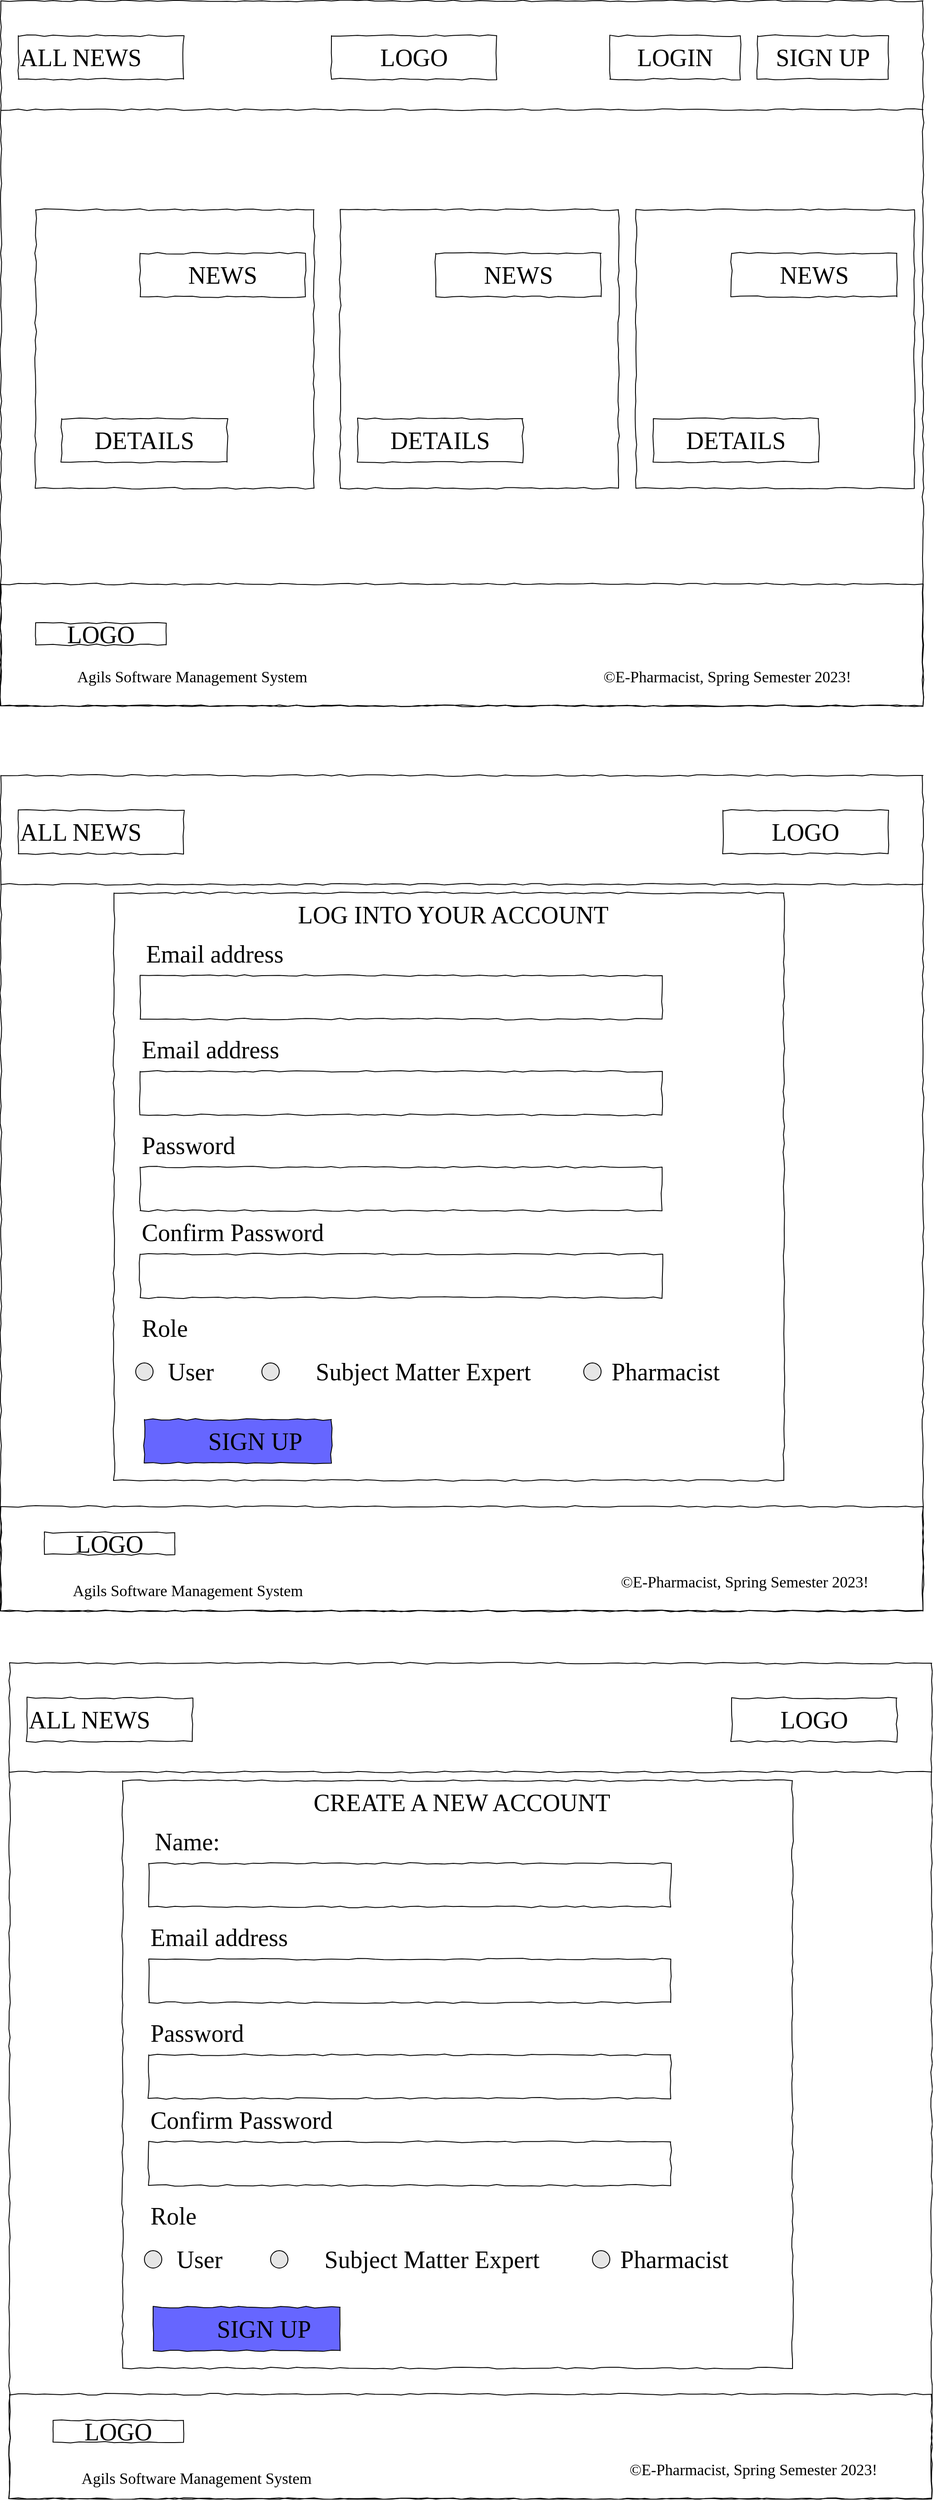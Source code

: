 <mxfile version="21.1.1" type="gitlab">
  <diagram name="Page-1" id="03018318-947c-dd8e-b7a3-06fadd420f32">
    <mxGraphModel dx="1985" dy="1075" grid="1" gridSize="10" guides="1" tooltips="1" connect="1" arrows="1" fold="1" page="1" pageScale="1" pageWidth="1100" pageHeight="850" background="none" math="0" shadow="0">
      <root>
        <mxCell id="0" />
        <mxCell id="1" parent="0" />
        <mxCell id="677b7b8949515195-1" value="" style="whiteSpace=wrap;html=1;rounded=0;shadow=0;labelBackgroundColor=none;strokeColor=#000000;strokeWidth=1;fillColor=none;fontFamily=Verdana;fontSize=12;fontColor=#000000;align=center;comic=1;" parent="1" vertex="1">
          <mxGeometry x="20" y="20" width="1060" height="810" as="geometry" />
        </mxCell>
        <mxCell id="677b7b8949515195-2" value="ALL NEWS" style="whiteSpace=wrap;html=1;rounded=0;shadow=0;labelBackgroundColor=none;strokeWidth=1;fontFamily=Verdana;fontSize=28;align=left;comic=1;" parent="1" vertex="1">
          <mxGeometry x="40" y="60" width="190" height="50" as="geometry" />
        </mxCell>
        <mxCell id="677b7b8949515195-8" value="" style="whiteSpace=wrap;html=1;rounded=0;shadow=0;labelBackgroundColor=none;strokeWidth=1;fillColor=none;fontFamily=Verdana;fontSize=12;align=center;comic=1;" parent="1" vertex="1">
          <mxGeometry x="60" y="260" width="320" height="320" as="geometry" />
        </mxCell>
        <mxCell id="677b7b8949515195-9" value="" style="line;strokeWidth=1;html=1;rounded=0;shadow=0;labelBackgroundColor=none;fillColor=none;fontFamily=Verdana;fontSize=14;fontColor=#000000;align=center;comic=1;" parent="1" vertex="1">
          <mxGeometry x="20" y="140" width="1060" height="10" as="geometry" />
        </mxCell>
        <mxCell id="677b7b8949515195-15" value="&lt;div style=&quot;text-align: justify&quot;&gt;&lt;br&gt;&lt;/div&gt;" style="whiteSpace=wrap;html=1;rounded=0;shadow=0;labelBackgroundColor=none;strokeWidth=1;fillColor=none;fontFamily=Verdana;fontSize=12;align=center;verticalAlign=top;spacing=10;comic=1;" parent="1" vertex="1">
          <mxGeometry x="20" y="690" width="1060" height="140" as="geometry" />
        </mxCell>
        <mxCell id="677b7b8949515195-25" value="" style="whiteSpace=wrap;html=1;rounded=0;shadow=0;labelBackgroundColor=none;strokeWidth=1;fillColor=none;fontFamily=Verdana;fontSize=12;align=center;comic=1;" parent="1" vertex="1">
          <mxGeometry x="750" y="260" width="320" height="320" as="geometry" />
        </mxCell>
        <mxCell id="azdYrmXxpXAs5G76wNCQ-1" value="LOGO" style="whiteSpace=wrap;html=1;rounded=0;shadow=0;labelBackgroundColor=none;strokeWidth=1;fontFamily=Verdana;fontSize=28;align=center;comic=1;" vertex="1" parent="1">
          <mxGeometry x="400" y="60" width="190" height="50" as="geometry" />
        </mxCell>
        <mxCell id="azdYrmXxpXAs5G76wNCQ-2" value="SIGN UP" style="whiteSpace=wrap;html=1;rounded=0;shadow=0;labelBackgroundColor=none;strokeWidth=1;fontFamily=Verdana;fontSize=28;align=center;comic=1;" vertex="1" parent="1">
          <mxGeometry x="890" y="60" width="150" height="50" as="geometry" />
        </mxCell>
        <mxCell id="azdYrmXxpXAs5G76wNCQ-3" value="LOGIN" style="whiteSpace=wrap;html=1;rounded=0;shadow=0;labelBackgroundColor=none;strokeWidth=1;fontFamily=Verdana;fontSize=28;align=center;comic=1;" vertex="1" parent="1">
          <mxGeometry x="720" y="60" width="150" height="50" as="geometry" />
        </mxCell>
        <mxCell id="azdYrmXxpXAs5G76wNCQ-4" value="" style="whiteSpace=wrap;html=1;rounded=0;shadow=0;labelBackgroundColor=none;strokeWidth=1;fillColor=none;fontFamily=Verdana;fontSize=12;align=center;comic=1;" vertex="1" parent="1">
          <mxGeometry x="410" y="260" width="320" height="320" as="geometry" />
        </mxCell>
        <mxCell id="azdYrmXxpXAs5G76wNCQ-5" value="NEWS" style="whiteSpace=wrap;html=1;rounded=0;shadow=0;labelBackgroundColor=none;strokeWidth=1;fontFamily=Verdana;fontSize=28;align=center;comic=1;" vertex="1" parent="1">
          <mxGeometry x="180" y="310" width="190" height="50" as="geometry" />
        </mxCell>
        <mxCell id="azdYrmXxpXAs5G76wNCQ-6" value="DETAILS" style="whiteSpace=wrap;html=1;rounded=0;shadow=0;labelBackgroundColor=none;strokeWidth=1;fontFamily=Verdana;fontSize=28;align=center;comic=1;" vertex="1" parent="1">
          <mxGeometry x="90" y="500" width="190" height="50" as="geometry" />
        </mxCell>
        <mxCell id="azdYrmXxpXAs5G76wNCQ-7" value="NEWS" style="whiteSpace=wrap;html=1;rounded=0;shadow=0;labelBackgroundColor=none;strokeWidth=1;fontFamily=Verdana;fontSize=28;align=center;comic=1;" vertex="1" parent="1">
          <mxGeometry x="520" y="310" width="190" height="50" as="geometry" />
        </mxCell>
        <mxCell id="azdYrmXxpXAs5G76wNCQ-8" value="DETAILS" style="whiteSpace=wrap;html=1;rounded=0;shadow=0;labelBackgroundColor=none;strokeWidth=1;fontFamily=Verdana;fontSize=28;align=center;comic=1;" vertex="1" parent="1">
          <mxGeometry x="430" y="500" width="190" height="50" as="geometry" />
        </mxCell>
        <mxCell id="azdYrmXxpXAs5G76wNCQ-9" value="NEWS" style="whiteSpace=wrap;html=1;rounded=0;shadow=0;labelBackgroundColor=none;strokeWidth=1;fontFamily=Verdana;fontSize=28;align=center;comic=1;" vertex="1" parent="1">
          <mxGeometry x="860" y="310" width="190" height="50" as="geometry" />
        </mxCell>
        <mxCell id="azdYrmXxpXAs5G76wNCQ-10" value="DETAILS" style="whiteSpace=wrap;html=1;rounded=0;shadow=0;labelBackgroundColor=none;strokeWidth=1;fontFamily=Verdana;fontSize=28;align=center;comic=1;" vertex="1" parent="1">
          <mxGeometry x="770" y="500" width="190" height="50" as="geometry" />
        </mxCell>
        <mxCell id="azdYrmXxpXAs5G76wNCQ-11" value="LOGO" style="whiteSpace=wrap;html=1;rounded=0;shadow=0;labelBackgroundColor=none;strokeWidth=1;fontFamily=Verdana;fontSize=28;align=center;comic=1;" vertex="1" parent="1">
          <mxGeometry x="60" y="735" width="150" height="25" as="geometry" />
        </mxCell>
        <mxCell id="azdYrmXxpXAs5G76wNCQ-12" value="&lt;font style=&quot;font-size: 18px;&quot;&gt;Agils Software Management System&lt;/font&gt;" style="whiteSpace=wrap;html=1;rounded=0;shadow=0;labelBackgroundColor=none;strokeWidth=1;fontFamily=Verdana;fontSize=28;align=center;comic=1;strokeColor=none;" vertex="1" parent="1">
          <mxGeometry x="60" y="780" width="360" height="25" as="geometry" />
        </mxCell>
        <mxCell id="azdYrmXxpXAs5G76wNCQ-13" value="&lt;font style=&quot;font-size: 18px;&quot;&gt;©E-Pharmacist, Spring Semester 2023!&lt;/font&gt;" style="whiteSpace=wrap;html=1;rounded=0;shadow=0;labelBackgroundColor=none;strokeWidth=1;fontFamily=Verdana;fontSize=28;align=center;comic=1;strokeColor=none;" vertex="1" parent="1">
          <mxGeometry x="670" y="780" width="370" height="25" as="geometry" />
        </mxCell>
        <mxCell id="azdYrmXxpXAs5G76wNCQ-15" value="" style="whiteSpace=wrap;html=1;rounded=0;shadow=0;labelBackgroundColor=none;strokeColor=#000000;strokeWidth=1;fillColor=none;fontFamily=Verdana;fontSize=12;fontColor=#000000;align=center;comic=1;" vertex="1" parent="1">
          <mxGeometry x="20" y="910" width="1060" height="960" as="geometry" />
        </mxCell>
        <mxCell id="azdYrmXxpXAs5G76wNCQ-16" value="ALL NEWS" style="whiteSpace=wrap;html=1;rounded=0;shadow=0;labelBackgroundColor=none;strokeWidth=1;fontFamily=Verdana;fontSize=28;align=left;comic=1;" vertex="1" parent="1">
          <mxGeometry x="40" y="950" width="190" height="50" as="geometry" />
        </mxCell>
        <mxCell id="azdYrmXxpXAs5G76wNCQ-18" value="" style="line;strokeWidth=1;html=1;rounded=0;shadow=0;labelBackgroundColor=none;fillColor=none;fontFamily=Verdana;fontSize=14;fontColor=#000000;align=center;comic=1;" vertex="1" parent="1">
          <mxGeometry x="20" y="1030" width="1060" height="10" as="geometry" />
        </mxCell>
        <mxCell id="azdYrmXxpXAs5G76wNCQ-19" value="&lt;div style=&quot;text-align: justify&quot;&gt;&lt;br&gt;&lt;/div&gt;" style="whiteSpace=wrap;html=1;rounded=0;shadow=0;labelBackgroundColor=none;strokeWidth=1;fillColor=none;fontFamily=Verdana;fontSize=12;align=center;verticalAlign=top;spacing=10;comic=1;" vertex="1" parent="1">
          <mxGeometry x="20" y="1750" width="1060" height="120" as="geometry" />
        </mxCell>
        <mxCell id="azdYrmXxpXAs5G76wNCQ-21" value="LOGO" style="whiteSpace=wrap;html=1;rounded=0;shadow=0;labelBackgroundColor=none;strokeWidth=1;fontFamily=Verdana;fontSize=28;align=center;comic=1;" vertex="1" parent="1">
          <mxGeometry x="850" y="950" width="190" height="50" as="geometry" />
        </mxCell>
        <mxCell id="azdYrmXxpXAs5G76wNCQ-24" value="" style="whiteSpace=wrap;html=1;rounded=0;shadow=0;labelBackgroundColor=none;strokeWidth=1;fillColor=none;fontFamily=Verdana;fontSize=12;align=center;comic=1;" vertex="1" parent="1">
          <mxGeometry x="150" y="1045" width="770" height="675" as="geometry" />
        </mxCell>
        <mxCell id="azdYrmXxpXAs5G76wNCQ-27" value="LOG INTO YOUR ACCOUNT" style="whiteSpace=wrap;html=1;rounded=0;shadow=0;labelBackgroundColor=none;strokeWidth=1;fontFamily=Verdana;fontSize=28;align=center;comic=1;strokeColor=none;" vertex="1" parent="1">
          <mxGeometry x="280" y="1050" width="520" height="40" as="geometry" />
        </mxCell>
        <mxCell id="azdYrmXxpXAs5G76wNCQ-31" value="LOGO" style="whiteSpace=wrap;html=1;rounded=0;shadow=0;labelBackgroundColor=none;strokeWidth=1;fontFamily=Verdana;fontSize=28;align=center;comic=1;" vertex="1" parent="1">
          <mxGeometry x="70" y="1780" width="150" height="25" as="geometry" />
        </mxCell>
        <mxCell id="azdYrmXxpXAs5G76wNCQ-32" value="&lt;font style=&quot;font-size: 18px;&quot;&gt;Agils Software Management System&lt;/font&gt;" style="whiteSpace=wrap;html=1;rounded=0;shadow=0;labelBackgroundColor=none;strokeWidth=1;fontFamily=Verdana;fontSize=28;align=center;comic=1;strokeColor=none;" vertex="1" parent="1">
          <mxGeometry x="55" y="1830" width="360" height="25" as="geometry" />
        </mxCell>
        <mxCell id="azdYrmXxpXAs5G76wNCQ-33" value="&lt;font style=&quot;font-size: 18px;&quot;&gt;©E-Pharmacist, Spring Semester 2023!&lt;/font&gt;" style="whiteSpace=wrap;html=1;rounded=0;shadow=0;labelBackgroundColor=none;strokeWidth=1;fontFamily=Verdana;fontSize=28;align=center;comic=1;strokeColor=none;" vertex="1" parent="1">
          <mxGeometry x="690" y="1820" width="370" height="25" as="geometry" />
        </mxCell>
        <mxCell id="azdYrmXxpXAs5G76wNCQ-54" value="Email address" style="whiteSpace=wrap;html=1;rounded=0;shadow=0;labelBackgroundColor=none;strokeWidth=1;fontFamily=Verdana;fontSize=28;align=left;comic=1;strokeColor=none;" vertex="1" parent="1">
          <mxGeometry x="185" y="1100" width="235" height="30" as="geometry" />
        </mxCell>
        <mxCell id="azdYrmXxpXAs5G76wNCQ-55" value="" style="whiteSpace=wrap;html=1;rounded=0;shadow=0;labelBackgroundColor=none;strokeWidth=1;fontFamily=Verdana;fontSize=28;align=left;comic=1;" vertex="1" parent="1">
          <mxGeometry x="180" y="1140" width="600" height="50" as="geometry" />
        </mxCell>
        <mxCell id="azdYrmXxpXAs5G76wNCQ-56" value="Email address" style="whiteSpace=wrap;html=1;rounded=0;shadow=0;labelBackgroundColor=none;strokeWidth=1;fontFamily=Verdana;fontSize=28;align=left;comic=1;strokeColor=none;" vertex="1" parent="1">
          <mxGeometry x="180" y="1210" width="200" height="30" as="geometry" />
        </mxCell>
        <mxCell id="azdYrmXxpXAs5G76wNCQ-58" value="" style="whiteSpace=wrap;html=1;rounded=0;shadow=0;labelBackgroundColor=none;strokeWidth=1;fontFamily=Verdana;fontSize=28;align=left;comic=1;" vertex="1" parent="1">
          <mxGeometry x="180" y="1250" width="600" height="50" as="geometry" />
        </mxCell>
        <mxCell id="azdYrmXxpXAs5G76wNCQ-59" value="Password" style="whiteSpace=wrap;html=1;rounded=0;shadow=0;labelBackgroundColor=none;strokeWidth=1;fontFamily=Verdana;fontSize=28;align=left;comic=1;strokeColor=none;" vertex="1" parent="1">
          <mxGeometry x="180" y="1320" width="110" height="30" as="geometry" />
        </mxCell>
        <mxCell id="azdYrmXxpXAs5G76wNCQ-60" value="" style="whiteSpace=wrap;html=1;rounded=0;shadow=0;labelBackgroundColor=none;strokeWidth=1;fontFamily=Verdana;fontSize=28;align=left;comic=1;" vertex="1" parent="1">
          <mxGeometry x="180" y="1360" width="600" height="50" as="geometry" />
        </mxCell>
        <mxCell id="azdYrmXxpXAs5G76wNCQ-63" value="Confirm Password" style="whiteSpace=wrap;html=1;rounded=0;shadow=0;labelBackgroundColor=none;strokeWidth=1;fontFamily=Verdana;fontSize=28;align=left;comic=1;strokeColor=none;" vertex="1" parent="1">
          <mxGeometry x="180" y="1420" width="280" height="30" as="geometry" />
        </mxCell>
        <mxCell id="azdYrmXxpXAs5G76wNCQ-64" value="" style="whiteSpace=wrap;html=1;rounded=0;shadow=0;labelBackgroundColor=none;strokeWidth=1;fontFamily=Verdana;fontSize=28;align=left;comic=1;" vertex="1" parent="1">
          <mxGeometry x="180" y="1460" width="600" height="50" as="geometry" />
        </mxCell>
        <mxCell id="azdYrmXxpXAs5G76wNCQ-67" value="&lt;font style=&quot;font-size: 28px;&quot;&gt;Role&lt;/font&gt;" style="whiteSpace=wrap;html=1;rounded=0;shadow=0;labelBackgroundColor=none;strokeWidth=1;fontFamily=Verdana;fontSize=28;align=left;comic=1;strokeColor=none;" vertex="1" parent="1">
          <mxGeometry x="180" y="1530" width="80" height="30" as="geometry" />
        </mxCell>
        <mxCell id="azdYrmXxpXAs5G76wNCQ-68" value="&lt;blockquote style=&quot;margin: 0 0 0 40px; border: none; padding: 0px;&quot;&gt;SIGN UP&lt;/blockquote&gt;" style="whiteSpace=wrap;html=1;rounded=0;shadow=0;labelBackgroundColor=none;strokeWidth=1;fontFamily=Verdana;fontSize=28;align=center;comic=1;fillColor=#6666FF;" vertex="1" parent="1">
          <mxGeometry x="185" y="1650" width="215" height="50" as="geometry" />
        </mxCell>
        <mxCell id="azdYrmXxpXAs5G76wNCQ-70" value="User" style="whiteSpace=wrap;html=1;rounded=0;shadow=0;labelBackgroundColor=none;strokeWidth=1;fontFamily=Verdana;fontSize=28;align=left;comic=1;strokeColor=none;" vertex="1" parent="1">
          <mxGeometry x="210" y="1580" width="80" height="30" as="geometry" />
        </mxCell>
        <mxCell id="azdYrmXxpXAs5G76wNCQ-71" value="&lt;font style=&quot;font-size: 28px;&quot;&gt;Subject Matter Expert&lt;/font&gt;" style="whiteSpace=wrap;html=1;rounded=0;shadow=0;labelBackgroundColor=none;strokeWidth=1;fontFamily=Verdana;fontSize=28;align=left;comic=1;strokeColor=none;" vertex="1" parent="1">
          <mxGeometry x="380" y="1580" width="285" height="30" as="geometry" />
        </mxCell>
        <mxCell id="azdYrmXxpXAs5G76wNCQ-72" value="&lt;font style=&quot;font-size: 28px;&quot;&gt;Pharmacist&lt;/font&gt;" style="whiteSpace=wrap;html=1;rounded=0;shadow=0;labelBackgroundColor=none;strokeWidth=1;fontFamily=Verdana;fontSize=28;align=left;comic=1;strokeColor=none;" vertex="1" parent="1">
          <mxGeometry x="720" y="1580" width="180" height="30" as="geometry" />
        </mxCell>
        <mxCell id="azdYrmXxpXAs5G76wNCQ-77" value="" style="ellipse;whiteSpace=wrap;html=1;aspect=fixed;fillColor=#E6E6E6;" vertex="1" parent="1">
          <mxGeometry x="175" y="1585" width="20" height="20" as="geometry" />
        </mxCell>
        <mxCell id="azdYrmXxpXAs5G76wNCQ-79" value="" style="ellipse;whiteSpace=wrap;html=1;aspect=fixed;fillColor=#E6E6E6;" vertex="1" parent="1">
          <mxGeometry x="690" y="1585" width="20" height="20" as="geometry" />
        </mxCell>
        <mxCell id="azdYrmXxpXAs5G76wNCQ-78" value="" style="ellipse;whiteSpace=wrap;html=1;aspect=fixed;fillColor=#E6E6E6;" vertex="1" parent="1">
          <mxGeometry x="320" y="1585" width="20" height="20" as="geometry" />
        </mxCell>
        <mxCell id="azdYrmXxpXAs5G76wNCQ-92" value="" style="whiteSpace=wrap;html=1;rounded=0;shadow=0;labelBackgroundColor=none;strokeColor=#000000;strokeWidth=1;fillColor=none;fontFamily=Verdana;fontSize=12;fontColor=#000000;align=center;comic=1;" vertex="1" parent="1">
          <mxGeometry x="30" y="1930" width="1060" height="960" as="geometry" />
        </mxCell>
        <mxCell id="azdYrmXxpXAs5G76wNCQ-93" value="ALL NEWS" style="whiteSpace=wrap;html=1;rounded=0;shadow=0;labelBackgroundColor=none;strokeWidth=1;fontFamily=Verdana;fontSize=28;align=left;comic=1;" vertex="1" parent="1">
          <mxGeometry x="50" y="1970" width="190" height="50" as="geometry" />
        </mxCell>
        <mxCell id="azdYrmXxpXAs5G76wNCQ-94" value="" style="line;strokeWidth=1;html=1;rounded=0;shadow=0;labelBackgroundColor=none;fillColor=none;fontFamily=Verdana;fontSize=14;fontColor=#000000;align=center;comic=1;" vertex="1" parent="1">
          <mxGeometry x="30" y="2050" width="1060" height="10" as="geometry" />
        </mxCell>
        <mxCell id="azdYrmXxpXAs5G76wNCQ-95" value="&lt;div style=&quot;text-align: justify&quot;&gt;&lt;br&gt;&lt;/div&gt;" style="whiteSpace=wrap;html=1;rounded=0;shadow=0;labelBackgroundColor=none;strokeWidth=1;fillColor=none;fontFamily=Verdana;fontSize=12;align=center;verticalAlign=top;spacing=10;comic=1;" vertex="1" parent="1">
          <mxGeometry x="30" y="2770" width="1060" height="120" as="geometry" />
        </mxCell>
        <mxCell id="azdYrmXxpXAs5G76wNCQ-96" value="LOGO" style="whiteSpace=wrap;html=1;rounded=0;shadow=0;labelBackgroundColor=none;strokeWidth=1;fontFamily=Verdana;fontSize=28;align=center;comic=1;" vertex="1" parent="1">
          <mxGeometry x="860" y="1970" width="190" height="50" as="geometry" />
        </mxCell>
        <mxCell id="azdYrmXxpXAs5G76wNCQ-97" value="" style="whiteSpace=wrap;html=1;rounded=0;shadow=0;labelBackgroundColor=none;strokeWidth=1;fillColor=none;fontFamily=Verdana;fontSize=12;align=center;comic=1;" vertex="1" parent="1">
          <mxGeometry x="160" y="2065" width="770" height="675" as="geometry" />
        </mxCell>
        <mxCell id="azdYrmXxpXAs5G76wNCQ-98" value="CREATE A NEW ACCOUNT" style="whiteSpace=wrap;html=1;rounded=0;shadow=0;labelBackgroundColor=none;strokeWidth=1;fontFamily=Verdana;fontSize=28;align=center;comic=1;strokeColor=none;" vertex="1" parent="1">
          <mxGeometry x="290" y="2070" width="520" height="40" as="geometry" />
        </mxCell>
        <mxCell id="azdYrmXxpXAs5G76wNCQ-99" value="LOGO" style="whiteSpace=wrap;html=1;rounded=0;shadow=0;labelBackgroundColor=none;strokeWidth=1;fontFamily=Verdana;fontSize=28;align=center;comic=1;" vertex="1" parent="1">
          <mxGeometry x="80" y="2800" width="150" height="25" as="geometry" />
        </mxCell>
        <mxCell id="azdYrmXxpXAs5G76wNCQ-100" value="&lt;font style=&quot;font-size: 18px;&quot;&gt;Agils Software Management System&lt;/font&gt;" style="whiteSpace=wrap;html=1;rounded=0;shadow=0;labelBackgroundColor=none;strokeWidth=1;fontFamily=Verdana;fontSize=28;align=center;comic=1;strokeColor=none;" vertex="1" parent="1">
          <mxGeometry x="65" y="2850" width="360" height="25" as="geometry" />
        </mxCell>
        <mxCell id="azdYrmXxpXAs5G76wNCQ-101" value="&lt;font style=&quot;font-size: 18px;&quot;&gt;©E-Pharmacist, Spring Semester 2023!&lt;/font&gt;" style="whiteSpace=wrap;html=1;rounded=0;shadow=0;labelBackgroundColor=none;strokeWidth=1;fontFamily=Verdana;fontSize=28;align=center;comic=1;strokeColor=none;" vertex="1" parent="1">
          <mxGeometry x="700" y="2840" width="370" height="25" as="geometry" />
        </mxCell>
        <mxCell id="azdYrmXxpXAs5G76wNCQ-102" value="Name:" style="whiteSpace=wrap;html=1;rounded=0;shadow=0;labelBackgroundColor=none;strokeWidth=1;fontFamily=Verdana;fontSize=28;align=left;comic=1;strokeColor=none;" vertex="1" parent="1">
          <mxGeometry x="195" y="2120" width="110" height="30" as="geometry" />
        </mxCell>
        <mxCell id="azdYrmXxpXAs5G76wNCQ-103" value="" style="whiteSpace=wrap;html=1;rounded=0;shadow=0;labelBackgroundColor=none;strokeWidth=1;fontFamily=Verdana;fontSize=28;align=left;comic=1;" vertex="1" parent="1">
          <mxGeometry x="190" y="2160" width="600" height="50" as="geometry" />
        </mxCell>
        <mxCell id="azdYrmXxpXAs5G76wNCQ-104" value="Email address" style="whiteSpace=wrap;html=1;rounded=0;shadow=0;labelBackgroundColor=none;strokeWidth=1;fontFamily=Verdana;fontSize=28;align=left;comic=1;strokeColor=none;" vertex="1" parent="1">
          <mxGeometry x="190" y="2230" width="200" height="30" as="geometry" />
        </mxCell>
        <mxCell id="azdYrmXxpXAs5G76wNCQ-105" value="" style="whiteSpace=wrap;html=1;rounded=0;shadow=0;labelBackgroundColor=none;strokeWidth=1;fontFamily=Verdana;fontSize=28;align=left;comic=1;" vertex="1" parent="1">
          <mxGeometry x="190" y="2270" width="600" height="50" as="geometry" />
        </mxCell>
        <mxCell id="azdYrmXxpXAs5G76wNCQ-106" value="Password" style="whiteSpace=wrap;html=1;rounded=0;shadow=0;labelBackgroundColor=none;strokeWidth=1;fontFamily=Verdana;fontSize=28;align=left;comic=1;strokeColor=none;" vertex="1" parent="1">
          <mxGeometry x="190" y="2340" width="110" height="30" as="geometry" />
        </mxCell>
        <mxCell id="azdYrmXxpXAs5G76wNCQ-107" value="" style="whiteSpace=wrap;html=1;rounded=0;shadow=0;labelBackgroundColor=none;strokeWidth=1;fontFamily=Verdana;fontSize=28;align=left;comic=1;" vertex="1" parent="1">
          <mxGeometry x="190" y="2380" width="600" height="50" as="geometry" />
        </mxCell>
        <mxCell id="azdYrmXxpXAs5G76wNCQ-108" value="Confirm Password" style="whiteSpace=wrap;html=1;rounded=0;shadow=0;labelBackgroundColor=none;strokeWidth=1;fontFamily=Verdana;fontSize=28;align=left;comic=1;strokeColor=none;" vertex="1" parent="1">
          <mxGeometry x="190" y="2440" width="280" height="30" as="geometry" />
        </mxCell>
        <mxCell id="azdYrmXxpXAs5G76wNCQ-109" value="" style="whiteSpace=wrap;html=1;rounded=0;shadow=0;labelBackgroundColor=none;strokeWidth=1;fontFamily=Verdana;fontSize=28;align=left;comic=1;" vertex="1" parent="1">
          <mxGeometry x="190" y="2480" width="600" height="50" as="geometry" />
        </mxCell>
        <mxCell id="azdYrmXxpXAs5G76wNCQ-110" value="&lt;font style=&quot;font-size: 28px;&quot;&gt;Role&lt;/font&gt;" style="whiteSpace=wrap;html=1;rounded=0;shadow=0;labelBackgroundColor=none;strokeWidth=1;fontFamily=Verdana;fontSize=28;align=left;comic=1;strokeColor=none;" vertex="1" parent="1">
          <mxGeometry x="190" y="2550" width="80" height="30" as="geometry" />
        </mxCell>
        <mxCell id="azdYrmXxpXAs5G76wNCQ-111" value="&lt;blockquote style=&quot;margin: 0 0 0 40px; border: none; padding: 0px;&quot;&gt;SIGN UP&lt;/blockquote&gt;" style="whiteSpace=wrap;html=1;rounded=0;shadow=0;labelBackgroundColor=none;strokeWidth=1;fontFamily=Verdana;fontSize=28;align=center;comic=1;fillColor=#6666FF;" vertex="1" parent="1">
          <mxGeometry x="195" y="2670" width="215" height="50" as="geometry" />
        </mxCell>
        <mxCell id="azdYrmXxpXAs5G76wNCQ-112" value="User" style="whiteSpace=wrap;html=1;rounded=0;shadow=0;labelBackgroundColor=none;strokeWidth=1;fontFamily=Verdana;fontSize=28;align=left;comic=1;strokeColor=none;" vertex="1" parent="1">
          <mxGeometry x="220" y="2600" width="80" height="30" as="geometry" />
        </mxCell>
        <mxCell id="azdYrmXxpXAs5G76wNCQ-113" value="&lt;font style=&quot;font-size: 28px;&quot;&gt;Subject Matter Expert&lt;/font&gt;" style="whiteSpace=wrap;html=1;rounded=0;shadow=0;labelBackgroundColor=none;strokeWidth=1;fontFamily=Verdana;fontSize=28;align=left;comic=1;strokeColor=none;" vertex="1" parent="1">
          <mxGeometry x="390" y="2600" width="285" height="30" as="geometry" />
        </mxCell>
        <mxCell id="azdYrmXxpXAs5G76wNCQ-114" value="&lt;font style=&quot;font-size: 28px;&quot;&gt;Pharmacist&lt;/font&gt;" style="whiteSpace=wrap;html=1;rounded=0;shadow=0;labelBackgroundColor=none;strokeWidth=1;fontFamily=Verdana;fontSize=28;align=left;comic=1;strokeColor=none;" vertex="1" parent="1">
          <mxGeometry x="730" y="2600" width="180" height="30" as="geometry" />
        </mxCell>
        <mxCell id="azdYrmXxpXAs5G76wNCQ-115" value="" style="ellipse;whiteSpace=wrap;html=1;aspect=fixed;fillColor=#E6E6E6;" vertex="1" parent="1">
          <mxGeometry x="185" y="2605" width="20" height="20" as="geometry" />
        </mxCell>
        <mxCell id="azdYrmXxpXAs5G76wNCQ-116" value="" style="ellipse;whiteSpace=wrap;html=1;aspect=fixed;fillColor=#E6E6E6;" vertex="1" parent="1">
          <mxGeometry x="700" y="2605" width="20" height="20" as="geometry" />
        </mxCell>
        <mxCell id="azdYrmXxpXAs5G76wNCQ-117" value="" style="ellipse;whiteSpace=wrap;html=1;aspect=fixed;fillColor=#E6E6E6;" vertex="1" parent="1">
          <mxGeometry x="330" y="2605" width="20" height="20" as="geometry" />
        </mxCell>
      </root>
    </mxGraphModel>
  </diagram>
</mxfile>
